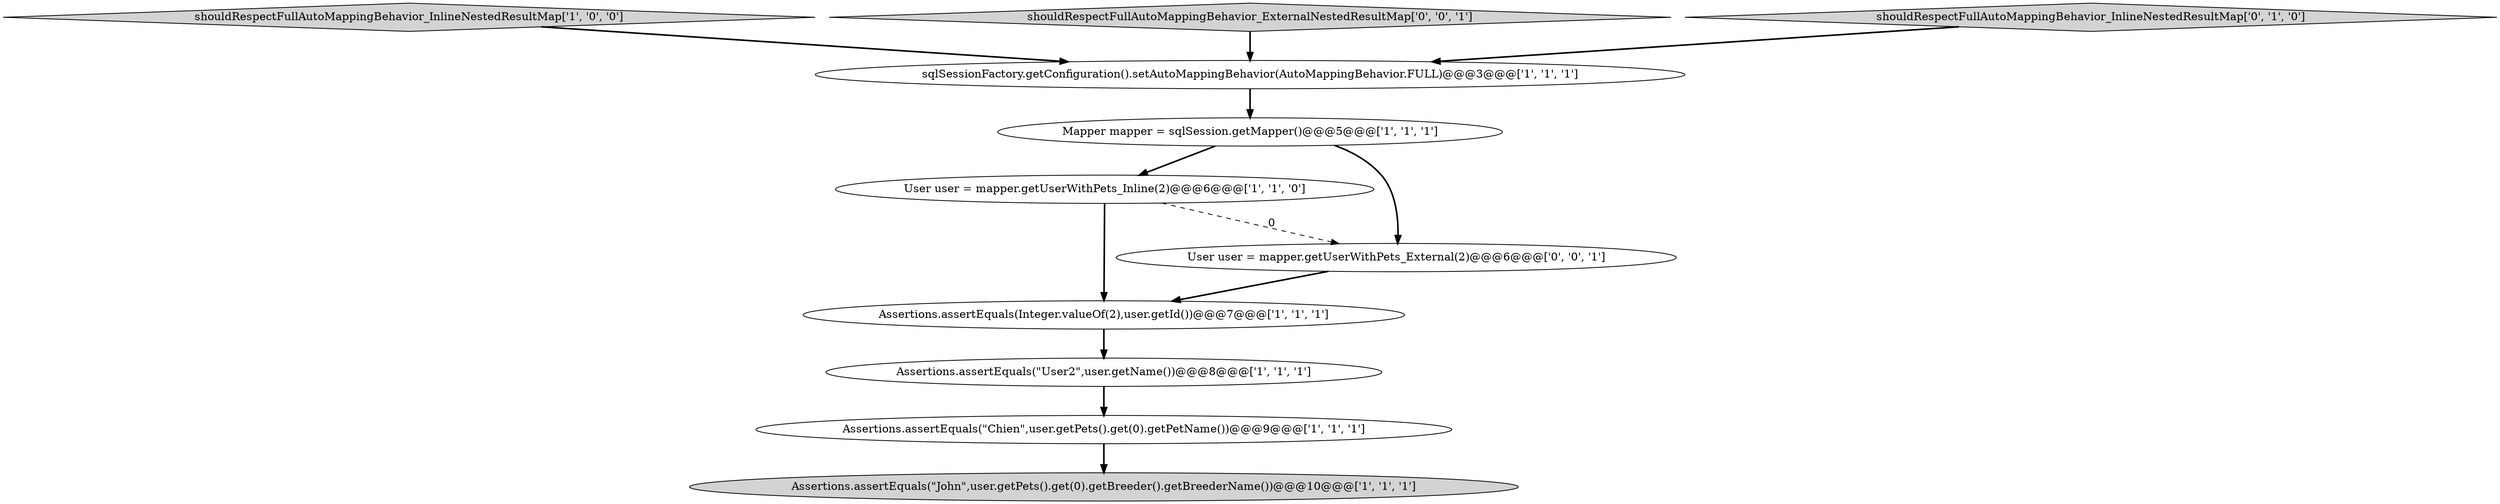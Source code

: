digraph {
2 [style = filled, label = "shouldRespectFullAutoMappingBehavior_InlineNestedResultMap['1', '0', '0']", fillcolor = lightgray, shape = diamond image = "AAA0AAABBB1BBB"];
1 [style = filled, label = "Mapper mapper = sqlSession.getMapper()@@@5@@@['1', '1', '1']", fillcolor = white, shape = ellipse image = "AAA0AAABBB1BBB"];
3 [style = filled, label = "Assertions.assertEquals(\"John\",user.getPets().get(0).getBreeder().getBreederName())@@@10@@@['1', '1', '1']", fillcolor = lightgray, shape = ellipse image = "AAA0AAABBB1BBB"];
6 [style = filled, label = "User user = mapper.getUserWithPets_Inline(2)@@@6@@@['1', '1', '0']", fillcolor = white, shape = ellipse image = "AAA0AAABBB1BBB"];
9 [style = filled, label = "User user = mapper.getUserWithPets_External(2)@@@6@@@['0', '0', '1']", fillcolor = white, shape = ellipse image = "AAA0AAABBB3BBB"];
10 [style = filled, label = "shouldRespectFullAutoMappingBehavior_ExternalNestedResultMap['0', '0', '1']", fillcolor = lightgray, shape = diamond image = "AAA0AAABBB3BBB"];
8 [style = filled, label = "shouldRespectFullAutoMappingBehavior_InlineNestedResultMap['0', '1', '0']", fillcolor = lightgray, shape = diamond image = "AAA0AAABBB2BBB"];
7 [style = filled, label = "sqlSessionFactory.getConfiguration().setAutoMappingBehavior(AutoMappingBehavior.FULL)@@@3@@@['1', '1', '1']", fillcolor = white, shape = ellipse image = "AAA0AAABBB1BBB"];
5 [style = filled, label = "Assertions.assertEquals(Integer.valueOf(2),user.getId())@@@7@@@['1', '1', '1']", fillcolor = white, shape = ellipse image = "AAA0AAABBB1BBB"];
0 [style = filled, label = "Assertions.assertEquals(\"Chien\",user.getPets().get(0).getPetName())@@@9@@@['1', '1', '1']", fillcolor = white, shape = ellipse image = "AAA0AAABBB1BBB"];
4 [style = filled, label = "Assertions.assertEquals(\"User2\",user.getName())@@@8@@@['1', '1', '1']", fillcolor = white, shape = ellipse image = "AAA0AAABBB1BBB"];
9->5 [style = bold, label=""];
0->3 [style = bold, label=""];
6->5 [style = bold, label=""];
1->9 [style = bold, label=""];
1->6 [style = bold, label=""];
7->1 [style = bold, label=""];
2->7 [style = bold, label=""];
10->7 [style = bold, label=""];
5->4 [style = bold, label=""];
8->7 [style = bold, label=""];
4->0 [style = bold, label=""];
6->9 [style = dashed, label="0"];
}
